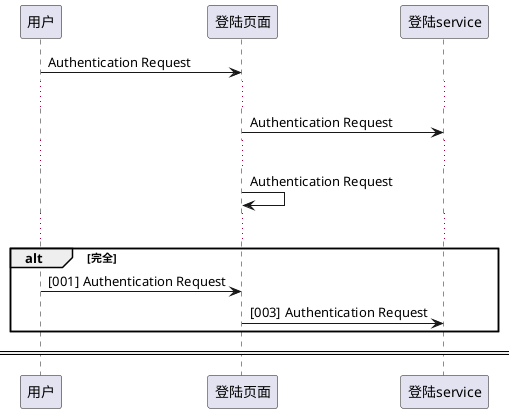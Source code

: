 @startuml
用户 -> 登陆页面:Authentication Request
...
登陆页面 -> 登陆service:Authentication Request
...
登陆页面 -> 登陆页面: Authentication Request
...
alt 完全
autonumber 1 2 "[000]"
用户 -> 登陆页面: Authentication Request
登陆页面 -> 登陆service: Authentication Request
end

====
@enduml


@startuml
start
:输入用户名和密码;
if(用户名和密码是否正确) then (错误)
   :成功登陆;
else (false)
endif
stop
@enduml


@startuml
考勤服务 -> ps服务:Authentication Request
...
ps服务  -> 考勤服务:Authentication Request
...
ps服务 -> k: Authentication Request
...

@enduml


